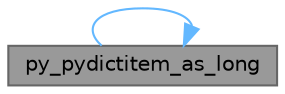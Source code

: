 digraph "py_pydictitem_as_long"
{
 // LATEX_PDF_SIZE
  bgcolor="transparent";
  edge [fontname=Helvetica,fontsize=10,labelfontname=Helvetica,labelfontsize=10];
  node [fontname=Helvetica,fontsize=10,shape=box,height=0.2,width=0.4];
  rankdir="RL";
  Node1 [id="Node000001",label="py_pydictitem_as_long",height=0.2,width=0.4,color="gray40", fillcolor="grey60", style="filled", fontcolor="black",tooltip="Get the value of a Python dictionary item, returned as a newly allocated char *."];
  Node1 -> Node1 [id="edge1_Node000001_Node000001",dir="back",color="steelblue1",style="solid",tooltip=" "];
}
